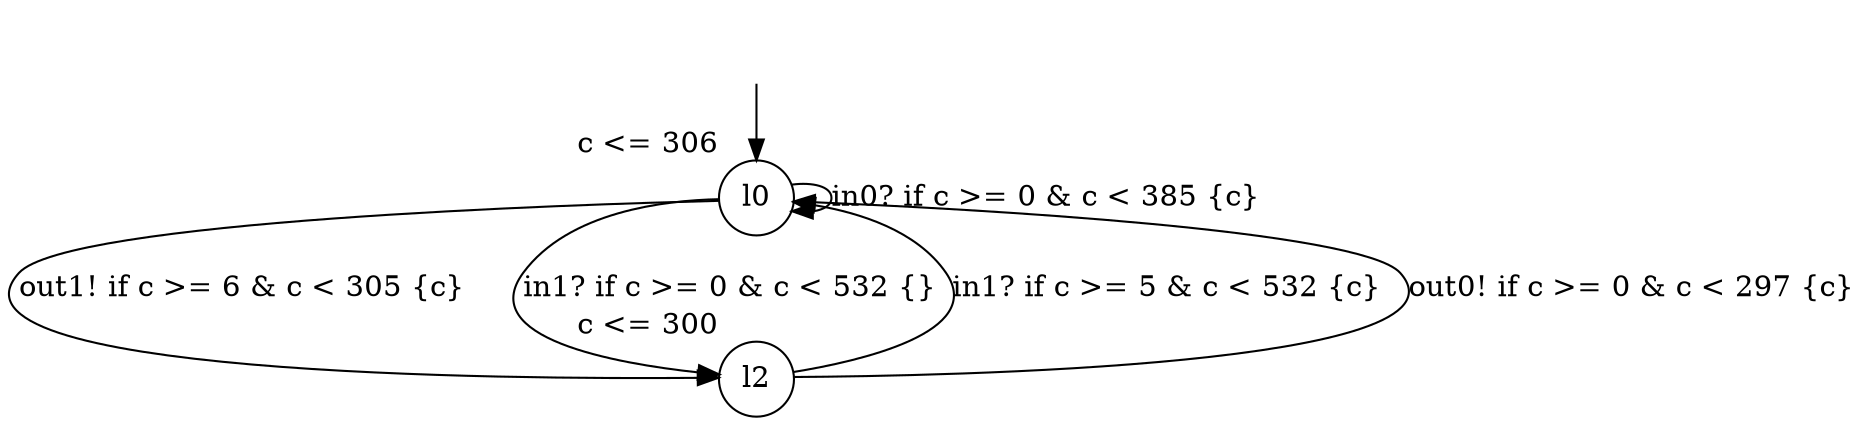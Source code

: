 digraph g {
__start0 [label="" shape="none"];
l0 [shape="circle" margin=0 label="l0", xlabel="c <= 306"];
l2 [shape="circle" margin=0 label="l2", xlabel="c <= 300"];
l0 -> l0 [label="in0? if c >= 0 & c < 385 {c} "];
l0 -> l2 [label="out1! if c >= 6 & c < 305 {c} "];
l0 -> l2 [label="in1? if c >= 0 & c < 532 {} "];
l2 -> l0 [label="in1? if c >= 5 & c < 532 {c} "];
l2 -> l0 [label="out0! if c >= 0 & c < 297 {c} "];
__start0 -> l0;
}
